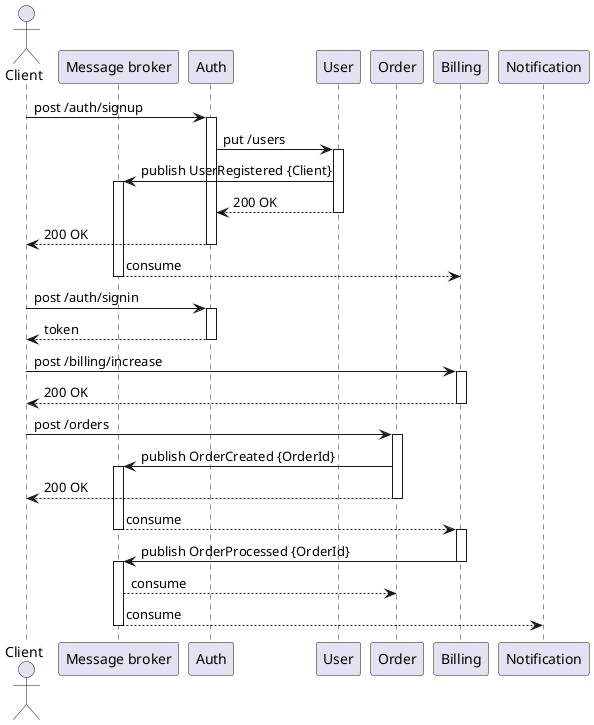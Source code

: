 @startuml
actor Client
participant "Message broker" as MessageBroker
participant Auth
participant User
participant Order
participant Billing
participant Notification

Client -> Auth: post /auth/signup
    activate Auth
    Auth -> User: put /users
        activate User
            User -> MessageBroker: publish UserRegistered {Client}
        activate MessageBroker
        User --> Auth: 200 OK
        deactivate User
    Auth --> Client: 200 OK
    deactivate Auth

    MessageBroker --> Billing: consume
    deactivate MessageBroker

Client -> Auth: post /auth/signin
    activate Auth
    Auth --> Client: token
    deactivate Auth

Client -> Billing: post /billing/increase
    activate Billing
    Billing --> Client: 200 OK
    deactivate Billing

Client -> Order: post /orders
    activate Order
    Order -> MessageBroker: publish OrderCreated {OrderId}
    activate MessageBroker
    Order --> Client: 200 OK
    deactivate Order

    MessageBroker --> Billing: consume
        deactivate MessageBroker
        activate Billing
        Billing -> MessageBroker: publish OrderProcessed {OrderId}
        deactivate Billing
        activate MessageBroker

    MessageBroker --> Order: consume
    MessageBroker --> Notification: consume
    deactivate MessageBroker
@enduml
